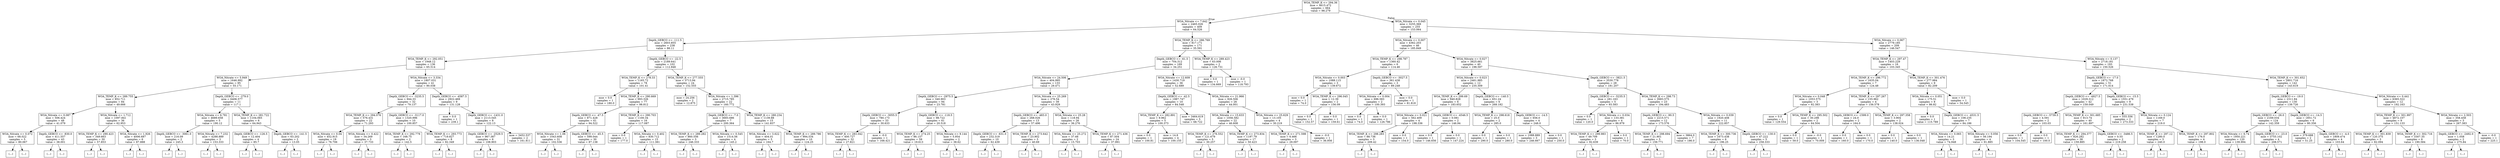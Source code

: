 digraph Tree {
node [shape=box] ;
0 [label="WOA_TEMP_K <= 294.36\nmse = 4615.472\nsamples = 664\nvalue = 98.279"] ;
1 [label="WOA_Nitrate <= 7.642\nmse = 2465.026\nsamples = 409\nvalue = 64.526"] ;
0 -> 1 [labeldistance=2.5, labelangle=45, headlabel="True"] ;
2 [label="Depth_GEBCO <= -111.5\nmse = 2603.855\nsamples = 238\nvalue = 86.11"] ;
1 -> 2 ;
3 [label="WOA_TEMP_K <= 292.051\nmse = 1948.12\nsamples = 136\nvalue = 65.514"] ;
2 -> 3 ;
4 [label="WOA_Nitrate <= 5.949\nmse = 1646.992\nsamples = 95\nvalue = 55.171"] ;
3 -> 4 ;
5 [label="WOA_TEMP_K <= 289.755\nmse = 852.711\nsamples = 84\nvalue = 49.666"] ;
4 -> 5 ;
6 [label="WOA_Nitrate <= 0.087\nmse = 506.424\nsamples = 48\nvalue = 41.079"] ;
5 -> 6 ;
7 [label="WOA_Nitrate <= 0.072\nmse = 68.022\nsamples = 5\nvalue = 80.067"] ;
6 -> 7 ;
8 [label="(...)"] ;
7 -> 8 ;
13 [label="(...)"] ;
7 -> 13 ;
14 [label="Depth_GEBCO <= -830.0\nmse = 411.557\nsamples = 43\nvalue = 38.001"] ;
6 -> 14 ;
15 [label="(...)"] ;
14 -> 15 ;
60 [label="(...)"] ;
14 -> 60 ;
89 [label="WOA_Nitrate <= 1.712\nmse = 1097.841\nsamples = 36\nvalue = 62.953"] ;
5 -> 89 ;
90 [label="WOA_TEMP_K <= 290.423\nmse = 349.663\nsamples = 30\nvalue = 57.853"] ;
89 -> 90 ;
91 [label="(...)"] ;
90 -> 91 ;
118 [label="(...)"] ;
90 -> 118 ;
143 [label="WOA_Nitrate <= 1.926\nmse = 4006.687\nsamples = 6\nvalue = 87.888"] ;
89 -> 143 ;
144 [label="(...)"] ;
143 -> 144 ;
147 [label="(...)"] ;
143 -> 147 ;
154 [label="Depth_GEBCO <= -279.0\nmse = 6406.577\nsamples = 11\nvalue = 117.1"] ;
4 -> 154 ;
155 [label="WOA_Nitrate <= 6.781\nmse = 4689.658\nsamples = 5\nvalue = 190.12"] ;
154 -> 155 ;
156 [label="Depth_GEBCO <= -3061.0\nmse = 216.09\nsamples = 2\nvalue = 245.3"] ;
155 -> 156 ;
157 [label="(...)"] ;
156 -> 157 ;
158 [label="(...)"] ;
156 -> 158 ;
159 [label="WOA_Nitrate <= 7.232\nmse = 4288.889\nsamples = 3\nvalue = 153.333"] ;
155 -> 159 ;
160 [label="(...)"] ;
159 -> 160 ;
161 [label="(...)"] ;
159 -> 161 ;
164 [label="WOA_TEMP_K <= 281.722\nmse = 1104.065\nsamples = 6\nvalue = 64.943"] ;
154 -> 164 ;
165 [label="Depth_GEBCO <= -126.5\nmse = 12.404\nsamples = 4\nvalue = 85.7"] ;
164 -> 165 ;
166 [label="(...)"] ;
165 -> 166 ;
171 [label="(...)"] ;
165 -> 171 ;
172 [label="Depth_GEBCO <= -141.5\nmse = 63.202\nsamples = 2\nvalue = 13.05"] ;
164 -> 172 ;
173 [label="(...)"] ;
172 -> 173 ;
174 [label="(...)"] ;
172 -> 174 ;
175 [label="WOA_Nitrate <= 3.334\nmse = 1807.031\nsamples = 41\nvalue = 90.038"] ;
3 -> 175 ;
176 [label="Depth_GEBCO <= -3235.5\nmse = 944.33\nsamples = 32\nvalue = 79.137"] ;
175 -> 176 ;
177 [label="WOA_TEMP_K <= 294.076\nmse = 576.431\nsamples = 22\nvalue = 71.293"] ;
176 -> 177 ;
178 [label="WOA_Nitrate <= 0.04\nmse = 452.915\nsamples = 19\nvalue = 76.706"] ;
177 -> 178 ;
179 [label="(...)"] ;
178 -> 179 ;
182 [label="(...)"] ;
178 -> 182 ;
215 [label="WOA_Nitrate <= 0.422\nmse = 34.269\nsamples = 3\nvalue = 37.733"] ;
177 -> 215 ;
216 [label="(...)"] ;
215 -> 216 ;
217 [label="(...)"] ;
215 -> 217 ;
220 [label="Depth_GEBCO <= -3117.0\nmse = 1320.996\nsamples = 10\nvalue = 100.857"] ;
176 -> 220 ;
221 [label="WOA_TEMP_K <= 292.779\nmse = 168.75\nsamples = 2\nvalue = 142.5"] ;
220 -> 221 ;
222 [label="(...)"] ;
221 -> 222 ;
223 [label="(...)"] ;
221 -> 223 ;
224 [label="WOA_TEMP_K <= 293.773\nmse = 719.827\nsamples = 8\nvalue = 82.349"] ;
220 -> 224 ;
225 [label="(...)"] ;
224 -> 225 ;
234 [label="(...)"] ;
224 -> 234 ;
235 [label="Depth_GEBCO <= -4587.5\nmse = 2922.469\nsamples = 9\nvalue = 131.128"] ;
175 -> 235 ;
236 [label="mse = 0.0\nsamples = 1\nvalue = 239.1"] ;
235 -> 236 ;
237 [label="Depth_GEBCO <= -1431.0\nmse = 2113.545\nsamples = 8\nvalue = 122.13"] ;
235 -> 237 ;
238 [label="Depth_GEBCO <= -2529.5\nmse = 967.387\nsamples = 6\nvalue = 108.903"] ;
237 -> 238 ;
239 [label="(...)"] ;
238 -> 239 ;
244 [label="(...)"] ;
238 -> 244 ;
245 [label="mse = 3452.537\nsamples = 2\nvalue = 161.811"] ;
237 -> 245 ;
246 [label="Depth_GEBCO <= -22.5\nmse = 2189.641\nsamples = 102\nvalue = 112.846"] ;
2 -> 246 ;
247 [label="WOA_TEMP_K <= 278.33\nmse = 1165.72\nsamples = 78\nvalue = 101.41"] ;
246 -> 247 ;
248 [label="mse = 0.0\nsamples = 1\nvalue = 180.0"] ;
247 -> 248 ;
249 [label="WOA_TEMP_K <= 290.669\nmse = 993.326\nsamples = 77\nvalue = 98.812"] ;
247 -> 249 ;
250 [label="Depth_GEBCO <= -47.5\nmse = 871.428\nsamples = 61\nvalue = 94.522"] ;
249 -> 250 ;
251 [label="WOA_Nitrate <= 1.06\nmse = 1043.608\nsamples = 31\nvalue = 102.536"] ;
250 -> 251 ;
252 [label="(...)"] ;
251 -> 252 ;
271 [label="(...)"] ;
251 -> 271 ;
302 [label="Depth_GEBCO <= -45.5\nmse = 599.044\nsamples = 30\nvalue = 87.138"] ;
250 -> 302 ;
303 [label="(...)"] ;
302 -> 303 ;
306 [label="(...)"] ;
302 -> 306 ;
361 [label="WOA_TEMP_K <= 290.703\nmse = 1100.34\nsamples = 16\nvalue = 117.087"] ;
249 -> 361 ;
362 [label="mse = 0.0\nsamples = 1\nvalue = 177.0"] ;
361 -> 362 ;
363 [label="WOA_Nitrate <= 0.402\nmse = 830.712\nsamples = 15\nvalue = 111.381"] ;
361 -> 363 ;
364 [label="(...)"] ;
363 -> 364 ;
371 [label="(...)"] ;
363 -> 371 ;
378 [label="WOA_TEMP_K <= 277.555\nmse = 3713.94\nsamples = 24\nvalue = 152.555"] ;
246 -> 378 ;
379 [label="mse = 24.256\nsamples = 2\nvalue = 12.875"] ;
378 -> 379 ;
380 [label="WOA_Nitrate <= 1.396\nmse = 2715.785\nsamples = 22\nvalue = 160.772"] ;
378 -> 380 ;
381 [label="Depth_GEBCO <= -7.0\nmse = 3693.686\nsamples = 7\nvalue = 200.364"] ;
380 -> 381 ;
382 [label="WOA_TEMP_K <= 289.282\nmse = 860.556\nsamples = 3\nvalue = 246.333"] ;
381 -> 382 ;
383 [label="(...)"] ;
382 -> 383 ;
386 [label="(...)"] ;
382 -> 386 ;
387 [label="WOA_Nitrate <= 0.545\nmse = 1514.56\nsamples = 4\nvalue = 145.2"] ;
381 -> 387 ;
388 [label="(...)"] ;
387 -> 388 ;
393 [label="(...)"] ;
387 -> 393 ;
394 [label="WOA_TEMP_K <= 280.234\nmse = 1139.88\nsamples = 15\nvalue = 141.837"] ;
380 -> 394 ;
395 [label="WOA_Nitrate <= 3.622\nmse = 404.01\nsamples = 5\nvalue = 164.7"] ;
394 -> 395 ;
396 [label="(...)"] ;
395 -> 396 ;
397 [label="(...)"] ;
395 -> 397 ;
402 [label="WOA_TEMP_K <= 289.786\nmse = 994.534\nsamples = 10\nvalue = 124.25"] ;
394 -> 402 ;
403 [label="(...)"] ;
402 -> 403 ;
408 [label="(...)"] ;
402 -> 408 ;
421 [label="WOA_TEMP_K <= 286.769\nmse = 817.171\nsamples = 171\nvalue = 35.591"] ;
1 -> 421 ;
422 [label="Depth_GEBCO <= -61.5\nmse = 704.312\nsamples = 169\nvalue = 34.251"] ;
421 -> 422 ;
423 [label="WOA_Nitrate <= 24.506\nmse = 404.995\nsamples = 133\nvalue = 29.471"] ;
422 -> 423 ;
424 [label="Depth_GEBCO <= -2975.5\nmse = 340.903\nsamples = 94\nvalue = 23.781"] ;
423 -> 424 ;
425 [label="Depth_GEBCO <= -3055.5\nmse = 780.173\nsamples = 33\nvalue = 30.633"] ;
424 -> 425 ;
426 [label="WOA_TEMP_K <= 283.042\nmse = 400.727\nsamples = 32\nvalue = 27.821"] ;
425 -> 426 ;
427 [label="(...)"] ;
426 -> 427 ;
482 [label="(...)"] ;
426 -> 482 ;
487 [label="mse = -0.0\nsamples = 1\nvalue = 168.421"] ;
425 -> 487 ;
488 [label="Depth_GEBCO <= -118.5\nmse = 98.722\nsamples = 61\nvalue = 20.518"] ;
424 -> 488 ;
489 [label="WOA_TEMP_K <= 274.25\nmse = 86.157\nsamples = 59\nvalue = 19.613"] ;
488 -> 489 ;
490 [label="(...)"] ;
489 -> 490 ;
499 [label="(...)"] ;
489 -> 499 ;
562 [label="WOA_Nitrate <= 9.144\nmse = 5.954\nsamples = 2\nvalue = 38.62"] ;
488 -> 562 ;
563 [label="(...)"] ;
562 -> 563 ;
564 [label="(...)"] ;
562 -> 564 ;
565 [label="WOA_Nitrate <= 25.269\nmse = 276.54\nsamples = 39\nvalue = 43.929"] ;
423 -> 565 ;
566 [label="Depth_GEBCO <= -483.0\nmse = 268.026\nsamples = 13\nvalue = 57.496"] ;
565 -> 566 ;
567 [label="Depth_GEBCO <= -631.0\nmse = 232.319\nsamples = 10\nvalue = 62.439"] ;
566 -> 567 ;
568 [label="(...)"] ;
567 -> 568 ;
579 [label="(...)"] ;
567 -> 579 ;
582 [label="WOA_TEMP_K <= 273.642\nmse = 23.902\nsamples = 3\nvalue = 40.69"] ;
566 -> 582 ;
583 [label="(...)"] ;
582 -> 583 ;
584 [label="(...)"] ;
582 -> 584 ;
585 [label="WOA_Nitrate <= 25.28\nmse = 118.94\nsamples = 26\nvalue = 36.276"] ;
565 -> 585 ;
586 [label="WOA_Nitrate <= 25.272\nmse = 37.66\nsamples = 2\nvalue = 15.703"] ;
585 -> 586 ;
587 [label="(...)"] ;
586 -> 587 ;
588 [label="(...)"] ;
586 -> 588 ;
589 [label="WOA_TEMP_K <= 271.436\nmse = 87.504\nsamples = 24\nvalue = 37.991"] ;
585 -> 589 ;
590 [label="(...)"] ;
589 -> 590 ;
591 [label="(...)"] ;
589 -> 591 ;
634 [label="WOA_Nitrate <= 12.609\nmse = 1430.719\nsamples = 36\nvalue = 52.689"] ;
422 -> 634 ;
635 [label="Depth_GEBCO <= -42.5\nmse = 1987.747\nsamples = 10\nvalue = 84.548"] ;
634 -> 635 ;
636 [label="WOA_TEMP_K <= 282.891\nmse = 9.962\nsamples = 5\nvalue = 100.373"] ;
635 -> 636 ;
637 [label="mse = 0.0\nsamples = 1\nvalue = 100.81"] ;
636 -> 637 ;
638 [label="mse = 14.8\nsamples = 4\nvalue = 100.155"] ;
636 -> 638 ;
639 [label="mse = 3464.619\nsamples = 5\nvalue = 68.722"] ;
635 -> 639 ;
640 [label="WOA_Nitrate <= 21.966\nmse = 926.506\nsamples = 26\nvalue = 44.001"] ;
634 -> 640 ;
641 [label="WOA_Nitrate <= 15.633\nmse = 1056.582\nsamples = 22\nvalue = 46.608"] ;
640 -> 641 ;
642 [label="WOA_TEMP_K <= 276.552\nmse = 121.679\nsamples = 5\nvalue = 30.257"] ;
641 -> 642 ;
643 [label="(...)"] ;
642 -> 643 ;
644 [label="(...)"] ;
642 -> 644 ;
645 [label="WOA_TEMP_K <= 273.834\nmse = 1197.79\nsamples = 17\nvalue = 50.423"] ;
641 -> 645 ;
646 [label="(...)"] ;
645 -> 646 ;
657 [label="(...)"] ;
645 -> 657 ;
658 [label="WOA_Nitrate <= 25.629\nmse = 13.105\nsamples = 4\nvalue = 30.219"] ;
640 -> 658 ;
659 [label="WOA_TEMP_K <= 271.598\nmse = 6.466\nsamples = 3\nvalue = 29.097"] ;
658 -> 659 ;
660 [label="(...)"] ;
659 -> 660 ;
661 [label="(...)"] ;
659 -> 661 ;
662 [label="mse = -0.0\nsamples = 1\nvalue = 36.956"] ;
658 -> 662 ;
663 [label="WOA_TEMP_K <= 289.423\nmse = 63.006\nsamples = 2\nvalue = 126.731"] ;
421 -> 663 ;
664 [label="mse = 0.0\nsamples = 1\nvalue = 134.669"] ;
663 -> 664 ;
665 [label="mse = -0.0\nsamples = 1\nvalue = 118.793"] ;
663 -> 665 ;
666 [label="WOA_Nitrate <= 0.045\nmse = 3255.369\nsamples = 255\nvalue = 153.064"] ;
0 -> 666 [labeldistance=2.5, labelangle=-45, headlabel="False"] ;
667 [label="WOA_Nitrate <= 0.007\nmse = 4362.203\nsamples = 46\nvalue = 185.849"] ;
666 -> 667 ;
668 [label="WOA_TEMP_K <= 298.787\nmse = 1360.42\nsamples = 6\nvalue = 114.46"] ;
667 -> 668 ;
669 [label="WOA_Nitrate <= 0.003\nmse = 1088.115\nsamples = 3\nvalue = 139.672"] ;
668 -> 669 ;
670 [label="mse = 0.0\nsamples = 1\nvalue = 74.0"] ;
669 -> 670 ;
671 [label="WOA_TEMP_K <= 296.045\nmse = 12.39\nsamples = 2\nvalue = 156.09"] ;
669 -> 671 ;
672 [label="mse = 0.0\nsamples = 1\nvalue = 152.57"] ;
671 -> 672 ;
673 [label="mse = 0.0\nsamples = 1\nvalue = 159.61"] ;
671 -> 673 ;
674 [label="Depth_GEBCO <= -3027.5\nmse = 361.438\nsamples = 3\nvalue = 89.248"] ;
668 -> 674 ;
675 [label="WOA_Nitrate <= 0.004\nmse = 696.583\nsamples = 2\nvalue = 100.393"] ;
674 -> 675 ;
676 [label="mse = 0.0\nsamples = 1\nvalue = 74.0"] ;
675 -> 676 ;
677 [label="mse = 0.0\nsamples = 1\nvalue = 126.786"] ;
675 -> 677 ;
678 [label="mse = 0.0\nsamples = 1\nvalue = 81.818"] ;
674 -> 678 ;
679 [label="WOA_Nitrate <= 0.027\nmse = 3825.661\nsamples = 40\nvalue = 198.597"] ;
667 -> 679 ;
680 [label="WOA_Nitrate <= 0.023\nmse = 2461.985\nsamples = 12\nvalue = 235.309"] ;
679 -> 680 ;
681 [label="WOA_TEMP_K <= 299.69\nmse = 940.828\nsamples = 6\nvalue = 183.652"] ;
680 -> 681 ;
682 [label="WOA_Nitrate <= 0.021\nmse = 562.409\nsamples = 4\nvalue = 198.336"] ;
681 -> 682 ;
683 [label="WOA_TEMP_K <= 298.283\nmse = 88.736\nsamples = 3\nvalue = 209.42"] ;
682 -> 683 ;
684 [label="(...)"] ;
683 -> 684 ;
685 [label="(...)"] ;
683 -> 685 ;
686 [label="mse = 0.0\nsamples = 1\nvalue = 154.0"] ;
682 -> 686 ;
687 [label="Depth_GEBCO <= -4546.5\nmse = 0.081\nsamples = 2\nvalue = 146.94"] ;
681 -> 687 ;
688 [label="mse = 0.0\nsamples = 1\nvalue = 146.656"] ;
687 -> 688 ;
689 [label="mse = 0.0\nsamples = 1\nvalue = 147.224"] ;
687 -> 689 ;
690 [label="Depth_GEBCO <= -140.5\nmse = 651.24\nsamples = 6\nvalue = 268.182"] ;
680 -> 690 ;
691 [label="WOA_TEMP_K <= 298.618\nmse = 25.0\nsamples = 2\nvalue = 285.0"] ;
690 -> 691 ;
692 [label="mse = 0.0\nsamples = 1\nvalue = 290.0"] ;
691 -> 692 ;
693 [label="mse = 0.0\nsamples = 1\nvalue = 280.0"] ;
691 -> 693 ;
694 [label="Depth_GEBCO <= -14.5\nmse = 656.0\nsamples = 4\nvalue = 248.0"] ;
690 -> 694 ;
695 [label="mse = 1088.889\nsamples = 3\nvalue = 246.667"] ;
694 -> 695 ;
696 [label="mse = 0.0\nsamples = 1\nvalue = 250.0"] ;
694 -> 696 ;
697 [label="Depth_GEBCO <= -3821.5\nmse = 3530.778\nsamples = 28\nvalue = 181.207"] ;
679 -> 697 ;
698 [label="Depth_GEBCO <= -5235.5\nmse = 281.163\nsamples = 5\nvalue = 93.583"] ;
697 -> 698 ;
699 [label="mse = 0.0\nsamples = 1\nvalue = 120.0"] ;
698 -> 699 ;
700 [label="WOA_Nitrate <= 0.034\nmse = 133.381\nsamples = 4\nvalue = 86.979"] ;
698 -> 700 ;
701 [label="WOA_TEMP_K <= 299.983\nmse = 49.709\nsamples = 3\nvalue = 92.639"] ;
700 -> 701 ;
702 [label="(...)"] ;
701 -> 702 ;
705 [label="(...)"] ;
701 -> 705 ;
706 [label="mse = 0.0\nsamples = 1\nvalue = 70.0"] ;
700 -> 706 ;
707 [label="WOA_TEMP_K <= 298.73\nmse = 2683.575\nsamples = 23\nvalue = 194.483"] ;
697 -> 707 ;
708 [label="Depth_GEBCO <= -90.5\nmse = 2215.571\nsamples = 12\nvalue = 173.576"] ;
707 -> 708 ;
709 [label="WOA_TEMP_K <= 298.694\nmse = 21.901\nsamples = 5\nvalue = 159.771"] ;
708 -> 709 ;
710 [label="(...)"] ;
709 -> 710 ;
713 [label="(...)"] ;
709 -> 713 ;
714 [label="mse = 3864.0\nsamples = 7\nvalue = 186.0"] ;
708 -> 714 ;
715 [label="WOA_Nitrate <= 0.039\nmse = 1920.408\nsamples = 11\nvalue = 222.857"] ;
707 -> 715 ;
716 [label="WOA_TEMP_K <= 300.736\nmse = 1673.438\nsamples = 6\nvalue = 196.25"] ;
715 -> 716 ;
717 [label="(...)"] ;
716 -> 717 ;
718 [label="(...)"] ;
716 -> 718 ;
719 [label="Depth_GEBCO <= -130.0\nmse = 47.222\nsamples = 5\nvalue = 258.333"] ;
715 -> 719 ;
720 [label="(...)"] ;
719 -> 720 ;
721 [label="(...)"] ;
719 -> 721 ;
722 [label="WOA_Nitrate <= 0.067\nmse = 2779.185\nsamples = 209\nvalue = 146.547"] ;
666 -> 722 ;
723 [label="WOA_TEMP_K <= 297.47\nmse = 1403.229\nsamples = 16\nvalue = 103.345"] ;
722 -> 723 ;
724 [label="WOA_TEMP_K <= 296.772\nmse = 1635.04\nsamples = 7\nvalue = 124.48"] ;
723 -> 724 ;
725 [label="WOA_Nitrate <= 0.048\nmse = 1053.575\nsamples = 3\nvalue = 92.383"] ;
724 -> 725 ;
726 [label="mse = 0.0\nsamples = 1\nvalue = 129.554"] ;
725 -> 726 ;
727 [label="WOA_TEMP_K <= 295.502\nmse = 30.298\nsamples = 2\nvalue = 64.504"] ;
725 -> 727 ;
728 [label="mse = 0.0\nsamples = 1\nvalue = 59.0"] ;
727 -> 728 ;
729 [label="mse = -0.0\nsamples = 1\nvalue = 70.009"] ;
727 -> 729 ;
730 [label="WOA_TEMP_K <= 297.267\nmse = 155.962\nsamples = 4\nvalue = 156.578"] ;
724 -> 730 ;
731 [label="Depth_GEBCO <= -1599.0\nmse = 24.0\nsamples = 2\nvalue = 164.0"] ;
730 -> 731 ;
732 [label="mse = 0.0\nsamples = 1\nvalue = 160.0"] ;
731 -> 732 ;
733 [label="mse = 0.0\nsamples = 1\nvalue = 170.0"] ;
731 -> 733 ;
734 [label="WOA_TEMP_K <= 297.358\nmse = 3.904\nsamples = 2\nvalue = 138.024"] ;
730 -> 734 ;
735 [label="mse = 0.0\nsamples = 1\nvalue = 140.0"] ;
734 -> 735 ;
736 [label="mse = 0.0\nsamples = 1\nvalue = 136.048"] ;
734 -> 736 ;
737 [label="WOA_TEMP_K <= 301.476\nmse = 277.984\nsamples = 9\nvalue = 82.209"] ;
723 -> 737 ;
738 [label="WOA_Nitrate <= 0.051\nmse = 175.51\nsamples = 8\nvalue = 86.82"] ;
737 -> 738 ;
739 [label="mse = 0.0\nsamples = 1\nvalue = 115.789"] ;
738 -> 739 ;
740 [label="Depth_GEBCO <= -4531.5\nmse = 108.235\nsamples = 7\nvalue = 84.186"] ;
738 -> 740 ;
741 [label="WOA_Nitrate <= 0.065\nmse = 14.21\nsamples = 3\nvalue = 74.948"] ;
740 -> 741 ;
742 [label="(...)"] ;
741 -> 742 ;
745 [label="(...)"] ;
741 -> 745 ;
746 [label="WOA_Nitrate <= 0.056\nmse = 56.194\nsamples = 4\nvalue = 91.885"] ;
740 -> 746 ;
747 [label="(...)"] ;
746 -> 747 ;
748 [label="(...)"] ;
746 -> 748 ;
751 [label="mse = 0.0\nsamples = 1\nvalue = 54.545"] ;
737 -> 751 ;
752 [label="WOA_Nitrate <= 0.137\nmse = 2718.181\nsamples = 193\nvalue = 150.526"] ;
722 -> 752 ;
753 [label="Depth_GEBCO <= -17.0\nmse = 1872.768\nsamples = 51\nvalue = 171.614"] ;
752 -> 753 ;
754 [label="Depth_GEBCO <= -4927.5\nmse = 1029.312\nsamples = 42\nvalue = 159.049"] ;
753 -> 754 ;
755 [label="Depth_GEBCO <= -5739.5\nmse = 4.591\nsamples = 2\nvalue = 103.03"] ;
754 -> 755 ;
756 [label="mse = 0.0\nsamples = 1\nvalue = 104.545"] ;
755 -> 756 ;
757 [label="mse = 0.0\nsamples = 1\nvalue = 100.0"] ;
755 -> 757 ;
758 [label="WOA_TEMP_K <= 301.685\nmse = 913.74\nsamples = 40\nvalue = 161.897"] ;
754 -> 758 ;
759 [label="WOA_TEMP_K <= 294.377\nmse = 826.282\nsamples = 38\nvalue = 159.885"] ;
758 -> 759 ;
760 [label="(...)"] ;
759 -> 760 ;
761 [label="(...)"] ;
759 -> 761 ;
810 [label="Depth_GEBCO <= -3486.5\nmse = 0.55\nsamples = 2\nvalue = 219.258"] ;
758 -> 810 ;
811 [label="(...)"] ;
810 -> 811 ;
812 [label="(...)"] ;
810 -> 812 ;
813 [label="Depth_GEBCO <= -15.5\nmse = 1551.479\nsamples = 9\nvalue = 231.538"] ;
753 -> 813 ;
814 [label="mse = 555.556\nsamples = 2\nvalue = 273.333"] ;
813 -> 814 ;
815 [label="WOA_Nitrate <= 0.124\nmse = 1169.0\nsamples = 7\nvalue = 219.0"] ;
813 -> 815 ;
816 [label="WOA_TEMP_K <= 297.12\nmse = 1280.0\nsamples = 3\nvalue = 240.0"] ;
815 -> 816 ;
817 [label="(...)"] ;
816 -> 817 ;
818 [label="(...)"] ;
816 -> 818 ;
819 [label="WOA_TEMP_K <= 297.802\nmse = 176.0\nsamples = 4\nvalue = 198.0"] ;
815 -> 819 ;
820 [label="(...)"] ;
819 -> 820 ;
821 [label="(...)"] ;
819 -> 821 ;
822 [label="WOA_TEMP_K <= 301.652\nmse = 2801.716\nsamples = 142\nvalue = 143.619"] ;
752 -> 822 ;
823 [label="Depth_GEBCO <= -19.0\nmse = 2311.84\nsamples = 130\nvalue = 139.726"] ;
822 -> 823 ;
824 [label="Depth_GEBCO <= -26.0\nmse = 2169.034\nsamples = 124\nvalue = 142.359"] ;
823 -> 824 ;
825 [label="WOA_Nitrate <= 6.74\nmse = 1950.221\nsamples = 120\nvalue = 139.994"] ;
824 -> 825 ;
826 [label="(...)"] ;
825 -> 826 ;
1029 [label="(...)"] ;
825 -> 1029 ;
1030 [label="Depth_GEBCO <= -23.0\nmse = 3755.102\nsamples = 4\nvalue = 208.571"] ;
824 -> 1030 ;
1031 [label="(...)"] ;
1030 -> 1031 ;
1034 [label="(...)"] ;
1030 -> 1034 ;
1035 [label="Depth_GEBCO <= -14.5\nmse = 1851.72\nsamples = 6\nvalue = 80.356"] ;
823 -> 1035 ;
1036 [label="mse = 379.688\nsamples = 2\nvalue = 51.25"] ;
1035 -> 1036 ;
1037 [label="Depth_GEBCO <= -4.0\nmse = 1809.474\nsamples = 4\nvalue = 103.64"] ;
1035 -> 1037 ;
1038 [label="(...)"] ;
1037 -> 1038 ;
1043 [label="(...)"] ;
1037 -> 1043 ;
1044 [label="WOA_Nitrate <= 0.441\nmse = 6365.322\nsamples = 12\nvalue = 192.163"] ;
822 -> 1044 ;
1045 [label="WOA_TEMP_K <= 301.997\nmse = 4872.107\nsamples = 9\nvalue = 151.133"] ;
1044 -> 1045 ;
1046 [label="WOA_TEMP_K <= 301.839\nmse = 120.375\nsamples = 3\nvalue = 82.094"] ;
1045 -> 1046 ;
1047 [label="(...)"] ;
1046 -> 1047 ;
1048 [label="(...)"] ;
1046 -> 1048 ;
1051 [label="WOA_TEMP_K <= 302.716\nmse = 3307.35\nsamples = 6\nvalue = 190.584"] ;
1045 -> 1051 ;
1052 [label="(...)"] ;
1051 -> 1052 ;
1059 [label="(...)"] ;
1051 -> 1059 ;
1060 [label="WOA_Nitrate <= 2.503\nmse = 358.458\nsamples = 3\nvalue = 267.383"] ;
1044 -> 1060 ;
1061 [label="Depth_GEBCO <= -2492.0\nmse = 1.058\nsamples = 2\nvalue = 275.84"] ;
1060 -> 1061 ;
1062 [label="(...)"] ;
1061 -> 1062 ;
1063 [label="(...)"] ;
1061 -> 1063 ;
1064 [label="mse = -0.0\nsamples = 1\nvalue = 225.1"] ;
1060 -> 1064 ;
}